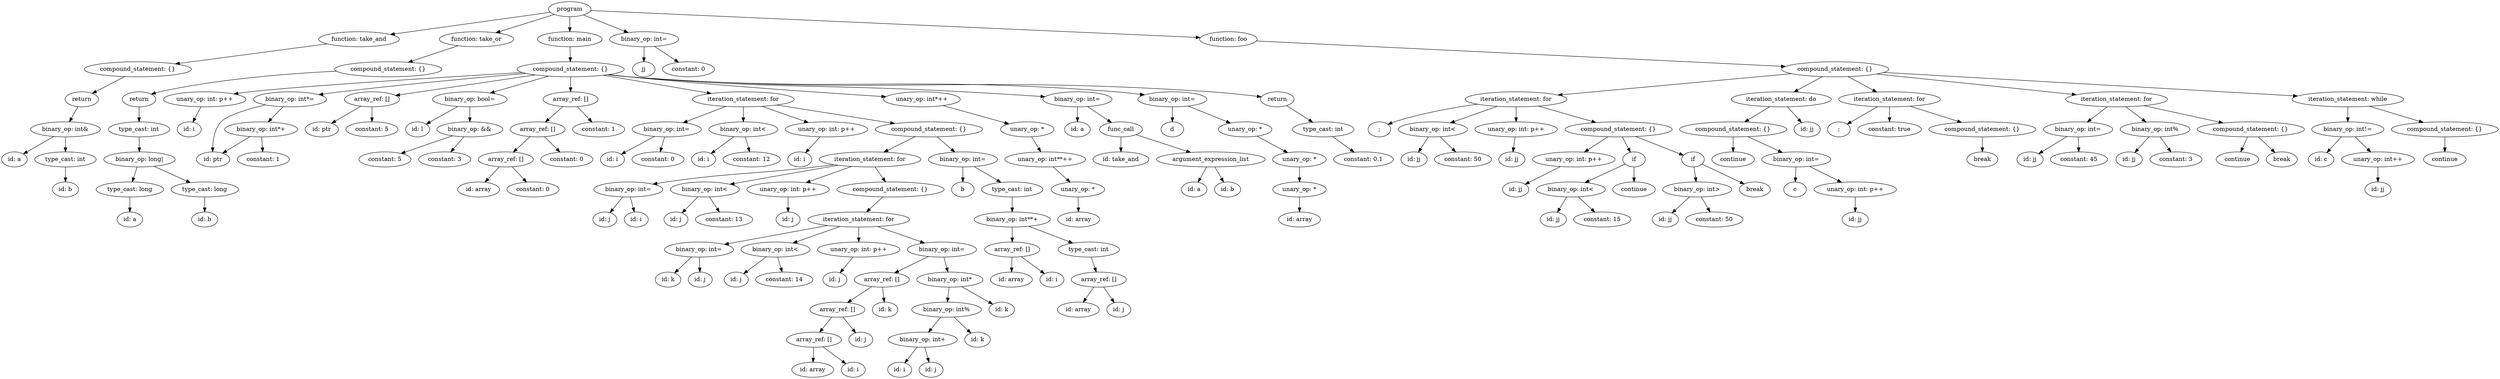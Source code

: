 strict digraph "" {
	graph [bb="0,0,4975.7,900"];
	node [label="\N"];
	236	[height=0.5,
		label=program,
		pos="1158,882",
		width=1.1389];
	16	[height=0.5,
		label="function: take_and",
		pos="751,810",
		width=2.1304];
	236 -> 16	[pos="e,810.97,821.31 1120.4,874.54 1052.4,862.84 907.73,837.96 820.99,823.04"];
	35	[height=0.5,
		label="function: take_or",
		pos="976,810",
		width=1.9861];
	236 -> 35	[pos="e,1013.3,825.36 1127.9,869.44 1099.4,858.45 1055.9,841.75 1022.8,829.01"];
	170	[height=0.5,
		label="function: main",
		pos="1158,810",
		width=1.7512];
	236 -> 170	[pos="e,1158,828.1 1158,863.7 1158,855.98 1158,846.71 1158,838.11"];
	175	[height=0.5,
		label="binary_op: int=",
		pos="1305,810",
		width=1.8234];
	236 -> 175	[pos="e,1273.6,825.94 1185,868.16 1207.2,857.59 1239,842.44 1264.3,830.39"];
	235	[height=0.5,
		label="function: foo",
		pos="2535,810",
		width=1.5707];
	236 -> 235	[pos="e,2479.4,813.82 1198.5,878.94 1392.5,869.08 2227.9,826.61 2469.4,814.33"];
	15	[height=0.5,
		label="compound_statement: {}",
		pos="368,738",
		width=2.7984];
	16 -> 15	[pos="e,435.62,751.36 692.41,798.29 626.37,786.22 518.7,766.54 445.69,753.2"];
	34	[height=0.5,
		label="compound_statement: {}",
		pos="822,738",
		width=2.7984];
	35 -> 34	[pos="e,857.12,754.97 942.96,793.98 920.65,783.84 890.93,770.33 866.53,759.24"];
	169	[height=0.5,
		label="compound_statement: {}",
		pos="1159,738",
		width=2.7984];
	170 -> 169	[pos="e,1158.8,756.1 1158.2,791.7 1158.4,783.98 1158.5,774.71 1158.6,766.11"];
	173	[height=0.5,
		label=jj,
		pos="1305,738",
		width=0.75];
	175 -> 173	[pos="e,1305,756.1 1305,791.7 1305,783.98 1305,774.71 1305,766.11"];
	174	[height=0.5,
		label="constant: 0",
		pos="1400,738",
		width=1.375];
	175 -> 174	[pos="e,1379.1,754.43 1327,792.76 1340,783.2 1356.6,770.98 1370.7,760.61"];
	234	[height=0.5,
		label="compound_statement: {}",
		pos="3697,738",
		width=2.7984];
	235 -> 234	[pos="e,3603,744.66 2590.3,805.67 2772.1,794.72 3353.9,759.67 3593,745.27"];
	14	[height=0.5,
		label=return,
		pos="161,666",
		width=0.88889];
	15 -> 14	[pos="e,187.79,676.06 323.08,721.81 285.53,709.11 232.63,691.22 197.61,679.38"];
	33	[height=0.5,
		label=return,
		pos="274,666",
		width=0.88889];
	34 -> 33	[pos="e,297.89,678.26 722.38,735.04 619.05,731.06 453.53,719.17 315,684 312.52,683.37 309.99,682.62 307.46,681.78"];
	64	[height=0.5,
		label="unary_op: int: p++",
		pos="402,666",
		width=2.1667];
	169 -> 64	[pos="e,457.54,678.83 1068.1,730.09 891.65,716.63 517.2,687.86 489,684 481.98,683.04 474.66,681.87 467.39,680.61"];
	68	[height=0.5,
		label="binary_op: int*=",
		pos="568,666",
		width=1.9498];
	169 -> 68	[pos="e,627.16,675.72 1074.3,728.2 979.89,718.24 822.89,701.14 688,684 671.58,681.91 653.92,679.5 637.33,677.17"];
	71	[height=0.5,
		label="array_ref: []",
		pos="751,666",
		width=1.5];
	169 -> 71	[pos="e,797.99,675.06 1088.9,724.97 1009.4,711.34 881.54,689.4 808,676.78"];
	79	[height=0.5,
		label="binary_op: bool=",
		pos="957,666",
		width=2.004];
	169 -> 79	[pos="e,997.45,681.02 1114.7,721.64 1082.9,710.61 1039.9,695.74 1006.9,684.3"];
	86	[height=0.5,
		label="array_ref: []",
		pos="1159,666",
		width=1.5];
	169 -> 86	[pos="e,1159,684.1 1159,719.7 1159,711.98 1159,702.71 1159,694.11"];
	144	[height=0.5,
		label="iteration_statement: for",
		pos="1499,666",
		width=2.5998];
	169 -> 144	[pos="e,1437.5,679.67 1222.6,723.92 1280.8,711.92 1367,694.18 1427.6,681.7"];
	149	[height=0.5,
		label="unary_op: int*++",
		pos="1852,666",
		width=2.0417];
	169 -> 149	[pos="e,1782.3,671.92 1230.5,725.28 1243.3,723.38 1256.5,721.53 1269,720 1448.3,698.02 1659.6,681.02 1772.1,672.67"];
	157	[height=0.5,
		label="binary_op: int=",
		pos="2156,666",
		width=1.8234];
	169 -> 157	[pos="e,2093.8,672.13 1229.3,725.08 1242.5,723.14 1256.1,721.34 1269,720 1563.4,689.36 1638.6,703.3 1934,684 1984,680.73 2040.3,676.42 \
2083.7,672.95"];
	165	[height=0.5,
		label="binary_op: int=",
		pos="2393,666",
		width=1.8234];
	169 -> 165	[pos="e,2334.2,674.13 1228.7,724.99 1242,723.04 1255.9,721.25 1269,720 1694.9,679.26 1804.2,714.34 2231,684 2261.7,681.82 2295.5,678.43 \
2324.3,675.24"];
	168	[height=0.5,
		label=return,
		pos="2622,666",
		width=0.88889];
	169 -> 168	[pos="e,2591.1,671.15 1228.7,724.91 1242,722.97 1255.9,721.2 1269,720 1799.9,671.19 1936.2,721.28 2468,684 2506.5,681.3 2550.1,676.3 2581.1,\
672.42"];
	198	[height=0.5,
		label="iteration_statement: for",
		pos="3060,666",
		width=2.5998];
	234 -> 198	[pos="e,3139.3,675.71 3613.7,727.85 3493.7,714.66 3272.9,690.39 3149.5,676.83"];
	208	[height=0.5,
		label="iteration_statement: do",
		pos="3595,666",
		width=2.5694];
	234 -> 208	[pos="e,3619,683.47 3672.8,720.41 3659.2,711.08 3642.1,699.32 3627.4,689.2"];
	213	[height=0.5,
		label="iteration_statement: for",
		pos="3799,666",
		width=2.5998];
	234 -> 213	[pos="e,3775,683.47 3721.2,720.41 3734.8,711.08 3751.9,699.32 3766.6,689.2"];
	223	[height=0.5,
		label="iteration_statement: for",
		pos="4236,666",
		width=2.5998];
	234 -> 223	[pos="e,4160.8,676.77 3776,726.75 3876,713.75 4047.7,691.45 4150.7,678.08"];
	233	[height=0.5,
		label="iteration_statement: while",
		pos="4687,666",
		width=2.8525];
	234 -> 233	[pos="e,4593.8,673.59 3788.8,730.51 3973.6,717.44 4389.5,688.03 4583.6,674.31"];
	13	[height=0.5,
		label="binary_op: int&",
		pos="130,594",
		width=1.8776];
	14 -> 13	[pos="e,137.51,611.96 153.65,648.41 150.08,640.34 145.69,630.43 141.67,621.35"];
	32	[height=0.5,
		label="type_cast: int",
		pos="274,594",
		width=1.6111];
	33 -> 32	[pos="e,274,612.1 274,647.7 274,639.98 274,630.71 274,622.11"];
	63	[height=0.5,
		label="id: i",
		pos="377,594",
		width=0.75];
	64 -> 63	[pos="e,382.94,611.62 395.82,647.7 392.96,639.7 389.51,630.02 386.34,621.15"];
	65	[height=0.5,
		label="id: ptr",
		pos="432,522",
		width=0.90278];
	68 -> 65	[pos="e,431.29,540.34 517.34,653.37 493.87,645.47 467.57,632.58 451,612 437.1,594.74 432.73,569.68 431.62,550.54"];
	67	[height=0.5,
		label="binary_op: int*+",
		pos="530,594",
		width=1.9498];
	68 -> 67	[pos="e,539.38,612.28 558.8,648.05 554.43,640.01 549.11,630.2 544.24,621.23"];
	69	[height=0.5,
		label="id: ptr",
		pos="651,594",
		width=0.90278];
	71 -> 69	[pos="e,670.43,608.6 728.81,649.46 714.05,639.13 694.55,625.48 678.76,614.43"];
	70	[height=0.5,
		label="constant: 5",
		pos="751,594",
		width=1.375];
	71 -> 70	[pos="e,751,612.1 751,647.7 751,639.98 751,630.71 751,622.11"];
	75	[height=0.5,
		label="id: l",
		pos="846,594",
		width=0.75];
	79 -> 75	[pos="e,864.86,606.9 931.81,649.12 914.49,638.19 891.49,623.69 873.66,612.44"];
	78	[height=0.5,
		label="binary_op: &&",
		pos="957,594",
		width=1.8234];
	79 -> 78	[pos="e,957,612.1 957,647.7 957,639.98 957,630.71 957,622.11"];
	84	[height=0.5,
		label="array_ref: []",
		pos="1095,594",
		width=1.5];
	86 -> 84	[pos="e,1110.1,611.47 1143.8,648.41 1135.8,639.61 1125.7,628.63 1116.9,618.92"];
	85	[height=0.5,
		label="constant: 1",
		pos="1217,594",
		width=1.375];
	86 -> 85	[pos="e,1203.4,611.47 1172.7,648.41 1180,639.69 1189,628.85 1196.9,619.21"];
	89	[height=0.5,
		label="binary_op: int=",
		pos="1350,594",
		width=1.8234];
	144 -> 89	[pos="e,1381.6,609.86 1465.2,649.12 1443.2,638.76 1414.3,625.19 1390.9,614.23"];
	92	[height=0.5,
		label="binary_op: int<",
		pos="1499,594",
		width=1.8234];
	144 -> 92	[pos="e,1499,612.1 1499,647.7 1499,639.98 1499,630.71 1499,622.11"];
	94	[height=0.5,
		label="unary_op: int: p++",
		pos="1661,594",
		width=2.1667];
	144 -> 94	[pos="e,1625.9,610.18 1535.4,649.29 1559.3,638.93 1590.9,625.28 1616.4,614.26"];
	143	[height=0.5,
		label="compound_statement: {}",
		pos="1858,594",
		width=2.7984];
	144 -> 143	[pos="e,1792.5,607.76 1562.4,652.65 1623.9,640.64 1717.4,622.41 1782.7,609.68"];
	148	[height=0.5,
		label="unary_op: *",
		pos="2054,594",
		width=1.4861];
	149 -> 148	[pos="e,2017.9,607.5 1892.9,650.83 1926.2,639.27 1973.4,622.94 2008,610.92"];
	150	[height=0.5,
		label="id: a",
		pos="2156,594",
		width=0.75];
	157 -> 150	[pos="e,2156,612.1 2156,647.7 2156,639.98 2156,630.71 2156,622.11"];
	156	[height=0.5,
		label=func_call,
		pos="2247,594",
		width=1.2096];
	157 -> 156	[pos="e,2227.3,610.19 2177.1,648.76 2189.6,639.13 2205.7,626.81 2219.2,616.39"];
	160	[height=0.5,
		label=d,
		pos="2393,594",
		width=0.75];
	165 -> 160	[pos="e,2393,612.1 2393,647.7 2393,639.98 2393,630.71 2393,622.11"];
	164	[height=0.5,
		label="unary_op: *",
		pos="2512,594",
		width=1.4861];
	165 -> 164	[pos="e,2486.5,610.01 2419.4,649.46 2436.6,639.36 2459.2,626.07 2477.7,615.16"];
	167	[height=0.5,
		label="type_cast: int",
		pos="2670,594",
		width=1.6111];
	168 -> 167	[pos="e,2658.3,612.12 2633.1,648.76 2638.9,640.35 2646.1,629.89 2652.6,620.44"];
	179	[height=0.5,
		label=";",
		pos="2787,594",
		width=0.75];
	198 -> 179	[pos="e,2807.6,605.69 2991.2,653.78 2943.3,644.96 2878.3,630.99 2823,612 2821.1,611.34 2819.1,610.62 2817.2,609.84"];
	182	[height=0.5,
		label="binary_op: int<",
		pos="2898,594",
		width=1.8234];
	198 -> 182	[pos="e,2931.7,609.58 3023.6,649.29 2999.2,638.75 2967,624.81 2941.3,613.69"];
	184	[height=0.5,
		label="unary_op: int: p++",
		pos="3060,594",
		width=2.1667];
	198 -> 184	[pos="e,3060,612.1 3060,647.7 3060,639.98 3060,630.71 3060,622.11"];
	197	[height=0.5,
		label="compound_statement: {}",
		pos="3257,594",
		width=2.7984];
	198 -> 197	[pos="e,3214,610.28 3102.7,649.81 3132.6,639.21 3172.6,624.99 3204.4,613.69"];
	206	[height=0.5,
		label="compound_statement: {}",
		pos="3476,594",
		width=2.7984];
	208 -> 206	[pos="e,3503.9,611.39 3567.4,648.76 3551.1,639.2 3530.4,626.99 3512.8,616.62"];
	207	[height=0.5,
		label="id: jj",
		pos="3622,594",
		width=0.76389];
	208 -> 207	[pos="e,3615.6,611.62 3601.7,647.7 3604.8,639.7 3608.5,630.02 3611.9,621.15"];
	209	[height=0.5,
		label=";",
		pos="3695,594",
		width=0.75];
	213 -> 209	[pos="e,3713.4,607.37 3774.6,648.59 3758.8,637.95 3738.2,624.08 3721.9,613.12"];
	210	[height=0.5,
		label="constant: true",
		pos="3799,594",
		width=1.625];
	213 -> 210	[pos="e,3799,612.1 3799,647.7 3799,639.98 3799,630.71 3799,622.11"];
	212	[height=0.5,
		label="compound_statement: {}",
		pos="3976,594",
		width=2.7984];
	213 -> 212	[pos="e,3936.5,610.61 3838.3,649.46 3864.4,639.12 3899,625.46 3926.9,614.4"];
	216	[height=0.5,
		label="binary_op: int=",
		pos="4160,594",
		width=1.8234];
	223 -> 216	[pos="e,4178,611.55 4217.6,648.05 4207.9,639.13 4195.9,628.06 4185.3,618.34"];
	219	[height=0.5,
		label="binary_op: int%",
		pos="4312,594",
		width=1.8957];
	223 -> 219	[pos="e,4294,611.55 4254.4,648.05 4264.1,639.13 4276.1,628.06 4286.7,618.34"];
	222	[height=0.5,
		label="compound_statement: {}",
		pos="4499,594",
		width=2.7984];
	223 -> 222	[pos="e,4445.1,609.33 4288.6,651 4330.8,639.76 4390.3,623.94 4435.2,611.98"];
	230	[height=0.5,
		label="binary_op: int!=",
		pos="4687,594",
		width=1.9167];
	233 -> 230	[pos="e,4687,612.1 4687,647.7 4687,639.98 4687,630.71 4687,622.11"];
	232	[height=0.5,
		label="compound_statement: {}",
		pos="4875,594",
		width=2.7984];
	233 -> 232	[pos="e,4833.4,610.49 4728.7,649.46 4756.8,639 4794.1,625.12 4824,614"];
	9	[height=0.5,
		label="id: a",
		pos="27,522",
		width=0.75];
	13 -> 9	[pos="e,45.388,535.5 106.37,576.94 90.735,566.31 70.195,552.36 53.928,541.3"];
	12	[height=0.5,
		label="type_cast: int",
		pos="130,522",
		width=1.6111];
	13 -> 12	[pos="e,130,540.1 130,575.7 130,567.98 130,558.71 130,550.11"];
	31	[height=0.5,
		label="binary_op: long|",
		pos="275,522",
		width=1.9167];
	32 -> 31	[pos="e,274.76,540.1 274.25,575.7 274.36,567.98 274.49,558.71 274.61,550.11"];
	67 -> 65	[pos="e,451.3,536.79 507.27,576.76 493.09,566.64 474.74,553.53 459.71,542.79"];
	66	[height=0.5,
		label="constant: 1",
		pos="532,522",
		width=1.375];
	67 -> 66	[pos="e,531.51,540.1 530.49,575.7 530.71,567.98 530.98,558.71 531.23,550.11"];
	76	[height=0.5,
		label="constant: 5",
		pos="776,522",
		width=1.375];
	78 -> 76	[pos="e,808.62,535.62 920.37,578.83 890.82,567.41 849.23,551.32 818.27,539.35"];
	77	[height=0.5,
		label="constant: 3",
		pos="893,522",
		width=1.375];
	78 -> 77	[pos="e,908.06,539.47 941.83,576.41 933.78,567.61 923.75,556.63 914.87,546.92"];
	82	[height=0.5,
		label="array_ref: []",
		pos="1015,522",
		width=1.5];
	84 -> 82	[pos="e,1033.5,539.15 1076.4,576.76 1065.9,567.58 1052.6,555.94 1041.1,545.84"];
	83	[height=0.5,
		label="constant: 0",
		pos="1137,522",
		width=1.375];
	84 -> 83	[pos="e,1126.9,539.79 1105.2,576.05 1110.1,567.8 1116.2,557.7 1121.7,548.54"];
	87	[height=0.5,
		label="id: i",
		pos="1232,522",
		width=0.75];
	89 -> 87	[pos="e,1251.5,534.58 1323.8,577.46 1304.9,566.27 1279.5,551.18 1260.2,539.72"];
	88	[height=0.5,
		label="constant: 0",
		pos="1327,522",
		width=1.375];
	89 -> 88	[pos="e,1332.7,540.28 1344.4,576.05 1341.8,568.18 1338.7,558.62 1335.8,549.79"];
	90	[height=0.5,
		label="id: i",
		pos="1422,522",
		width=0.75];
	92 -> 90	[pos="e,1437.3,536.88 1480.8,576.41 1470,566.62 1456.3,554.15 1444.8,543.72"];
	91	[height=0.5,
		label="constant: 12",
		pos="1521,522",
		width=1.5];
	92 -> 91	[pos="e,1515.6,540.28 1504.3,576.05 1506.8,568.26 1509.7,558.82 1512.5,550.08"];
	93	[height=0.5,
		label="id: i",
		pos="1620,522",
		width=0.75];
	94 -> 93	[pos="e,1629.6,539.31 1651.1,576.05 1646.2,567.68 1640.2,557.4 1634.7,548.13"];
	128	[height=0.5,
		label="iteration_statement: for",
		pos="1759,522",
		width=2.5998];
	143 -> 128	[pos="e,1782.3,539.47 1834.5,576.41 1821.5,567.17 1805,555.54 1790.8,545.49"];
	142	[height=0.5,
		label="binary_op: int=",
		pos="1936,522",
		width=1.8234];
	143 -> 142	[pos="e,1917.8,539.31 1876.9,576.05 1886.9,567.07 1899.3,555.9 1910.2,546.12"];
	147	[height=0.5,
		label="unary_op: int**++",
		pos="2097,522",
		width=2.1528];
	148 -> 147	[pos="e,2086.4,540.28 2064.4,576.05 2069.4,567.92 2075.5,558 2081.1,548.94"];
	151	[height=0.5,
		label="id: take_and",
		pos="2247,522",
		width=1.5];
	156 -> 151	[pos="e,2247,540.1 2247,575.7 2247,567.98 2247,558.71 2247,550.11"];
	153	[height=0.5,
		label=argument_expression_list,
		pos="2421,522",
		width=2.8194];
	156 -> 153	[pos="e,2381.9,538.74 2277.3,580.81 2303.5,570.27 2341.8,554.86 2372.3,542.6"];
	163	[height=0.5,
		label="unary_op: *",
		pos="2594,522",
		width=1.4861];
	164 -> 163	[pos="e,2575.2,539.06 2530.6,577.12 2541.4,567.87 2555.3,556.07 2567.2,545.84"];
	166	[height=0.5,
		label="constant: 0.1",
		pos="2722,522",
		width=1.5556];
	167 -> 166	[pos="e,2709.4,539.96 2682.3,576.41 2688.6,567.99 2696.3,557.58 2703.3,548.2"];
	180	[height=0.5,
		label="id: jj",
		pos="2824,522",
		width=0.76389];
	182 -> 180	[pos="e,2839.4,537.57 2880.5,576.41 2870.4,566.91 2857.7,554.88 2846.9,544.65"];
	181	[height=0.5,
		label="constant: 50",
		pos="2924,522",
		width=1.5];
	182 -> 181	[pos="e,2917.6,540.28 2904.3,576.05 2907.2,568.18 2910.8,558.62 2914,549.79"];
	183	[height=0.5,
		label="id: jj",
		pos="3024,522",
		width=0.76389];
	184 -> 183	[pos="e,3032.4,539.31 3051.3,576.05 3047,567.77 3041.8,557.62 3037.1,548.42"];
	186	[height=0.5,
		label="unary_op: int: p++",
		pos="3148,522",
		width=2.1667];
	197 -> 186	[pos="e,3173,539.07 3231.4,576.59 3216.6,567.04 3197.7,554.9 3181.6,544.58"];
	191	[height=0.5,
		label=if,
		pos="3271,522",
		width=0.75];
	197 -> 191	[pos="e,3267.6,540.1 3260.5,575.7 3262,567.98 3263.9,558.71 3265.6,550.11"];
	196	[height=0.5,
		label=if,
		pos="3390,522",
		width=0.75];
	197 -> 196	[pos="e,3369.3,533.92 3287.8,576.76 3309.6,565.3 3338.7,550.01 3360.2,538.67"];
	199	[height=0.5,
		label=continue,
		pos="3476,522",
		width=1.1389];
	206 -> 199	[pos="e,3476,540.1 3476,575.7 3476,567.98 3476,558.71 3476,550.11"];
	205	[height=0.5,
		label="binary_op: int=",
		pos="3601,522",
		width=1.8234];
	206 -> 205	[pos="e,3573.2,538.59 3505.3,576.59 3522.9,566.73 3545.5,554.09 3564.3,543.56"];
	211	[height=0.5,
		label=break,
		pos="3976,522",
		width=0.84854];
	212 -> 211	[pos="e,3976,540.1 3976,575.7 3976,567.98 3976,558.71 3976,550.11"];
	214	[height=0.5,
		label="id: jj",
		pos="4060,522",
		width=0.76389];
	216 -> 214	[pos="e,4078.1,535.66 4136.8,576.76 4121.7,566.2 4102,552.4 4086.3,541.42"];
	215	[height=0.5,
		label="constant: 45",
		pos="4160,522",
		width=1.5];
	216 -> 215	[pos="e,4160,540.1 4160,575.7 4160,567.98 4160,558.71 4160,550.11"];
	217	[height=0.5,
		label="id: jj",
		pos="4261,522",
		width=0.76389];
	219 -> 217	[pos="e,4272.5,538.83 4299.7,576.05 4293.3,567.38 4285.5,556.67 4278.6,547.15"];
	218	[height=0.5,
		label="constant: 3",
		pos="4356,522",
		width=1.375];
	219 -> 218	[pos="e,4345.4,539.79 4322.7,576.05 4327.8,567.8 4334.2,557.7 4339.9,548.54"];
	220	[height=0.5,
		label=continue,
		pos="4466,522",
		width=1.1389];
	222 -> 220	[pos="e,4473.9,539.79 4491,576.05 4487.2,567.97 4482.6,558.12 4478.3,549.11"];
	221	[height=0.5,
		label=break,
		pos="4556,522",
		width=0.84854];
	222 -> 221	[pos="e,4543.1,538.83 4512.8,576.05 4519.9,567.29 4528.8,556.45 4536.6,546.86"];
	227	[height=0.5,
		label="id: c",
		pos="4632,522",
		width=0.75];
	230 -> 227	[pos="e,4644.1,538.36 4673.7,576.05 4666.7,567.17 4658,556.14 4650.4,546.45"];
	229	[height=0.5,
		label="unary_op: int++",
		pos="4746,522",
		width=1.9167];
	230 -> 229	[pos="e,4731.8,539.79 4701.3,576.05 4708.5,567.54 4717.3,557.07 4725.2,547.68"];
	231	[height=0.5,
		label=continue,
		pos="4875,522",
		width=1.1389];
	232 -> 231	[pos="e,4875,540.1 4875,575.7 4875,567.98 4875,558.71 4875,550.11"];
	11	[height=0.5,
		label="id: b",
		pos="130,450",
		width=0.75];
	12 -> 11	[pos="e,130,468.1 130,503.7 130,495.98 130,486.71 130,478.11"];
	28	[height=0.5,
		label="type_cast: long",
		pos="258,450",
		width=1.7917];
	31 -> 28	[pos="e,262.15,468.1 270.8,503.7 268.9,495.9 266.62,486.51 264.52,477.83"];
	30	[height=0.5,
		label="type_cast: long",
		pos="405,450",
		width=1.7917];
	31 -> 30	[pos="e,376.68,466.25 303.85,505.46 322.66,495.34 347.4,482.02 367.7,471.09"];
	80	[height=0.5,
		label="id: array",
		pos="961,450",
		width=1.125];
	82 -> 80	[pos="e,973.71,467.47 1002.2,504.41 995.54,495.78 987.28,485.06 979.9,475.5"];
	81	[height=0.5,
		label="constant: 0",
		pos="1069,450",
		width=1.375];
	82 -> 81	[pos="e,1056.3,467.47 1027.8,504.41 1034.5,495.78 1042.7,485.06 1050.1,475.5"];
	97	[height=0.5,
		label="binary_op: int=",
		pos="1281,450",
		width=1.8234];
	128 -> 97	[pos="e,1328.2,462.64 1691.7,509.46 1679.9,507.54 1667.6,505.65 1656,504 1522.6,485.03 1487.7,491.12 1355,468 1349.6,467.05 1343.9,465.96 \
1338.3,464.8"];
	100	[height=0.5,
		label="binary_op: int<",
		pos="1430,450",
		width=1.8234];
	128 -> 100	[pos="e,1478.8,462.19 1697.3,508.44 1645.9,497.89 1570.6,482.27 1505,468 1499.7,466.85 1494.2,465.63 1488.7,464.4"];
	102	[height=0.5,
		label="unary_op: int: p++",
		pos="1592,450",
		width=2.1667];
	128 -> 102	[pos="e,1627.8,466.01 1721.9,505.46 1696.9,494.99 1663.8,481.1 1637.3,469.98"];
	127	[height=0.5,
		label="compound_statement: {}",
		pos="1789,450",
		width=2.7984];
	128 -> 127	[pos="e,1781.7,468.1 1766.4,503.7 1769.8,495.81 1773.9,486.3 1777.6,477.55"];
	131	[height=0.5,
		label=b,
		pos="1936,450",
		width=0.75];
	142 -> 131	[pos="e,1936,468.1 1936,503.7 1936,495.98 1936,486.71 1936,478.11"];
	141	[height=0.5,
		label="type_cast: int",
		pos="2040,450",
		width=1.6111];
	142 -> 141	[pos="e,2016.9,466.58 1959.6,505.12 1974.1,495.38 1992.8,482.8 2008.5,472.22"];
	146	[height=0.5,
		label="unary_op: *",
		pos="2172,450",
		width=1.4861];
	147 -> 146	[pos="e,2154.6,467.23 2114.8,504.41 2124.5,495.37 2136.6,484.03 2147.2,474.13"];
	152	[height=0.5,
		label="id: a",
		pos="2385,450",
		width=0.75];
	153 -> 152	[pos="e,2393.4,467.31 2412.3,504.05 2408,495.77 2402.8,485.62 2398.1,476.42"];
	154	[height=0.5,
		label="id: b",
		pos="2457,450",
		width=0.75];
	153 -> 154	[pos="e,2448.6,467.31 2429.7,504.05 2434,495.77 2439.2,485.62 2443.9,476.42"];
	162	[height=0.5,
		label="unary_op: *",
		pos="2594,450",
		width=1.4861];
	163 -> 162	[pos="e,2594,468.1 2594,503.7 2594,495.98 2594,486.71 2594,478.11"];
	185	[height=0.5,
		label="id: jj",
		pos="3035,450",
		width=0.76389];
	186 -> 185	[pos="e,3054.5,463.05 3122.1,504.94 3104.5,494.08 3081.4,479.73 3063.4,468.57"];
	189	[height=0.5,
		label="binary_op: int<",
		pos="3146,450",
		width=1.8234];
	191 -> 189	[pos="e,3173.5,466.39 3250.9,509.75 3232.5,499.43 3204.7,483.88 3182.4,471.37"];
	190	[height=0.5,
		label=continue,
		pos="3271,450",
		width=1.1389];
	191 -> 190	[pos="e,3271,468.1 3271,503.7 3271,495.98 3271,486.71 3271,478.11"];
	194	[height=0.5,
		label="binary_op: int>",
		pos="3396,450",
		width=1.8234];
	196 -> 194	[pos="e,3394.5,468.1 3391.5,503.7 3392.1,495.98 3392.9,486.71 3393.7,478.11"];
	195	[height=0.5,
		label=break,
		pos="3510,450",
		width=0.84854];
	196 -> 195	[pos="e,3488.9,463.28 3409.8,509.44 3428.9,498.3 3458.1,481.28 3480,468.48"];
	202	[height=0.5,
		label=c,
		pos="3596,450",
		width=0.75];
	205 -> 202	[pos="e,3597.2,468.1 3599.8,503.7 3599.2,495.98 3598.6,486.71 3597.9,478.11"];
	204	[height=0.5,
		label="unary_op: int: p++",
		pos="3719,450",
		width=2.1667];
	205 -> 204	[pos="e,3692.1,466.98 3627.2,505.46 3643.6,495.72 3665,483.03 3683,472.35"];
	228	[height=0.5,
		label="id: jj",
		pos="4746,450",
		width=0.76389];
	229 -> 228	[pos="e,4746,468.1 4746,503.7 4746,495.98 4746,486.71 4746,478.11"];
	27	[height=0.5,
		label="id: a",
		pos="258,378",
		width=0.75];
	28 -> 27	[pos="e,258,396.1 258,431.7 258,423.98 258,414.71 258,406.11"];
	29	[height=0.5,
		label="id: b",
		pos="405,378",
		width=0.75];
	30 -> 29	[pos="e,405,396.1 405,431.7 405,423.98 405,414.71 405,406.11"];
	95	[height=0.5,
		label="id: j",
		pos="1220,378",
		width=0.75];
	97 -> 95	[pos="e,1233.1,394.04 1266.5,432.41 1258.5,423.22 1248.5,411.67 1239.7,401.66"];
	96	[height=0.5,
		label="id: i",
		pos="1292,378",
		width=0.75];
	97 -> 96	[pos="e,1289.3,396.1 1283.7,431.7 1284.9,423.98 1286.4,414.71 1287.7,406.11"];
	98	[height=0.5,
		label="id: j",
		pos="1384,378",
		width=0.75];
	100 -> 98	[pos="e,1394.4,394.83 1418.9,432.05 1413.2,423.47 1406.3,412.89 1400.1,403.44"];
	99	[height=0.5,
		label="constant: 13",
		pos="1483,378",
		width=1.5];
	100 -> 99	[pos="e,1470.3,395.79 1442.8,432.05 1449.2,423.63 1457,413.28 1464.1,403.97"];
	101	[height=0.5,
		label="id: j",
		pos="1592,378",
		width=0.75];
	102 -> 101	[pos="e,1592,396.1 1592,431.7 1592,423.98 1592,414.71 1592,406.11"];
	126	[height=0.5,
		label="iteration_statement: for",
		pos="1731,378",
		width=2.5998];
	127 -> 126	[pos="e,1745.3,396.28 1775,432.05 1768,423.67 1759.5,413.38 1751.8,404.1"];
	140	[height=0.5,
		label="binary_op: int**+",
		pos="2041,378",
		width=2.0762];
	141 -> 140	[pos="e,2040.8,396.1 2040.2,431.7 2040.4,423.98 2040.5,414.71 2040.6,406.11"];
	145	[height=0.5,
		label="id: array",
		pos="2174,378",
		width=1.125];
	146 -> 145	[pos="e,2173.5,396.1 2172.5,431.7 2172.7,423.98 2173,414.71 2173.2,406.11"];
	161	[height=0.5,
		label="id: array",
		pos="2594,378",
		width=1.125];
	162 -> 161	[pos="e,2594,396.1 2594,431.7 2594,423.98 2594,414.71 2594,406.11"];
	187	[height=0.5,
		label="id: jj",
		pos="3096,378",
		width=0.76389];
	189 -> 187	[pos="e,3107.3,394.83 3133.9,432.05 3127.7,423.38 3120,412.67 3113.2,403.15"];
	188	[height=0.5,
		label="constant: 15",
		pos="3196,378",
		width=1.5];
	189 -> 188	[pos="e,3184,395.79 3158.1,432.05 3164.1,423.63 3171.5,413.28 3178.2,403.97"];
	192	[height=0.5,
		label="id: jj",
		pos="3371,378",
		width=0.76389];
	194 -> 192	[pos="e,3377,395.79 3389.9,432.05 3387.1,424.06 3383.6,414.33 3380.4,405.4"];
	193	[height=0.5,
		label="constant: 50",
		pos="3471,378",
		width=1.5];
	194 -> 193	[pos="e,3453.6,395.23 3413.8,432.41 3423.5,423.37 3435.6,412.03 3446.2,402.13"];
	203	[height=0.5,
		label="id: jj",
		pos="3719,378",
		width=0.76389];
	204 -> 203	[pos="e,3719,396.1 3719,431.7 3719,423.98 3719,414.71 3719,406.11"];
	105	[height=0.5,
		label="binary_op: int=",
		pos="1414,306",
		width=1.8234];
	126 -> 105	[pos="e,1463.5,317.92 1672.1,364 1615.4,351.48 1530.2,332.66 1473.4,320.11"];
	108	[height=0.5,
		label="binary_op: int<",
		pos="1569,306",
		width=1.8234];
	126 -> 108	[pos="e,1602.7,321.58 1694.6,361.29 1670.2,350.75 1638,336.81 1612.3,325.69"];
	110	[height=0.5,
		label="unary_op: int: p++",
		pos="1731,306",
		width=2.1667];
	126 -> 110	[pos="e,1731,324.1 1731,359.7 1731,351.98 1731,342.71 1731,334.11"];
	125	[height=0.5,
		label="binary_op: int=",
		pos="1893,306",
		width=1.8234];
	126 -> 125	[pos="e,1859.3,321.58 1767.4,361.29 1791.8,350.75 1824,336.81 1849.7,325.69"];
	134	[height=0.5,
		label="array_ref: []",
		pos="2044,306",
		width=1.5];
	140 -> 134	[pos="e,2043.3,324.1 2041.7,359.7 2042.1,351.98 2042.5,342.71 2042.8,334.11"];
	139	[height=0.5,
		label="type_cast: int",
		pos="2201,306",
		width=1.6111];
	140 -> 139	[pos="e,2168.9,321.04 2075.3,361.98 2100,351.18 2133.5,336.55 2159.6,325.1"];
	103	[height=0.5,
		label="id: k",
		pos="1342,234",
		width=0.75];
	105 -> 103	[pos="e,1357,249.57 1396.9,288.41 1387.2,278.91 1374.8,266.88 1364.3,256.65"];
	104	[height=0.5,
		label="id: j",
		pos="1414,234",
		width=0.75];
	105 -> 104	[pos="e,1414,252.1 1414,287.7 1414,279.98 1414,270.71 1414,262.11"];
	106	[height=0.5,
		label="id: j",
		pos="1486,234",
		width=0.75];
	108 -> 106	[pos="e,1502.1,248.56 1549.7,288.76 1537.9,278.76 1522.6,265.85 1509.9,255.19"];
	107	[height=0.5,
		label="constant: 14",
		pos="1585,234",
		width=1.5];
	108 -> 107	[pos="e,1581.1,252.1 1573,287.7 1574.7,279.98 1576.8,270.71 1578.8,262.11"];
	109	[height=0.5,
		label="id: j",
		pos="1684,234",
		width=0.75];
	110 -> 109	[pos="e,1694.6,250.83 1719.6,288.05 1713.8,279.38 1706.6,268.67 1700.2,259.15"];
	117	[height=0.5,
		label="array_ref: []",
		pos="1783,234",
		width=1.5];
	125 -> 117	[pos="e,1806.8,250.18 1868.3,289.29 1852.7,279.34 1832.3,266.35 1815.3,255.58"];
	124	[height=0.5,
		label="binary_op: int*",
		pos="1920,234",
		width=1.8056];
	125 -> 124	[pos="e,1913.3,252.28 1899.5,288.05 1902.6,280.18 1906.3,270.62 1909.7,261.79"];
	132	[height=0.5,
		label="id: array",
		pos="2044,234",
		width=1.125];
	134 -> 132	[pos="e,2044,252.1 2044,287.7 2044,279.98 2044,270.71 2044,262.11"];
	133	[height=0.5,
		label="id: i",
		pos="2130,234",
		width=0.75];
	134 -> 133	[pos="e,2113.5,248.47 2063.5,289.12 2076,278.96 2092.3,265.71 2105.6,254.86"];
	138	[height=0.5,
		label="array_ref: []",
		pos="2229,234",
		width=1.5];
	139 -> 138	[pos="e,2222.1,252.28 2207.8,288.05 2210.9,280.18 2214.8,270.62 2218.3,261.79"];
	115	[height=0.5,
		label="array_ref: []",
		pos="1690,162",
		width=1.5];
	117 -> 115	[pos="e,1711,178.82 1761.9,217.12 1749.3,207.63 1733.1,195.44 1719.3,185.03"];
	116	[height=0.5,
		label="id: k",
		pos="1789,162",
		width=0.75];
	117 -> 116	[pos="e,1787.5,180.1 1784.5,215.7 1785.1,207.98 1785.9,198.71 1786.7,190.11"];
	122	[height=0.5,
		label="binary_op: int%",
		pos="1914,162",
		width=1.8957];
	124 -> 122	[pos="e,1915.5,180.1 1918.5,215.7 1917.9,207.98 1917.1,198.71 1916.3,190.11"];
	123	[height=0.5,
		label="id: k",
		pos="2027,162",
		width=0.75];
	124 -> 123	[pos="e,2008.5,175.12 1944.3,217.12 1960.9,206.26 1982.9,191.87 2000,180.65"];
	136	[height=0.5,
		label="id: array",
		pos="2186,162",
		width=1.125];
	138 -> 136	[pos="e,2196.3,179.79 2218.6,216.05 2213.5,207.8 2207.3,197.7 2201.7,188.54"];
	137	[height=0.5,
		label="id: j",
		pos="2272,162",
		width=0.75];
	138 -> 137	[pos="e,2262.3,178.83 2239.4,216.05 2244.7,207.47 2251.2,196.89 2257,187.44"];
	113	[height=0.5,
		label="array_ref: []",
		pos="1641,90",
		width=1.5];
	115 -> 113	[pos="e,1652.9,107.96 1678.4,144.41 1672.5,135.99 1665.2,125.58 1658.6,116.2"];
	114	[height=0.5,
		label="id: j",
		pos="1740,90",
		width=0.75];
	115 -> 114	[pos="e,1728.9,106.51 1701.8,144.41 1708.2,135.53 1716.1,124.44 1723.1,114.67"];
	120	[height=0.5,
		label="binary_op: int+",
		pos="1871,90",
		width=1.8234];
	122 -> 120	[pos="e,1881.3,107.79 1903.6,144.05 1898.5,135.8 1892.3,125.7 1886.7,116.54"];
	121	[height=0.5,
		label="id: k",
		pos="1982,90",
		width=0.75];
	122 -> 121	[pos="e,1967.8,105.57 1930.1,144.41 1939.3,135 1950.8,123.12 1960.7,112.94"];
	111	[height=0.5,
		label="id: array",
		pos="1631,18",
		width=1.125];
	113 -> 111	[pos="e,1633.4,36.104 1638.5,71.697 1637.4,63.983 1636.1,54.712 1634.9,46.112"];
	112	[height=0.5,
		label="id: i",
		pos="1717,18",
		width=0.75];
	113 -> 112	[pos="e,1701.8,33.018 1658.6,72.765 1669.2,62.986 1682.9,50.432 1694.3,39.915"];
	118	[height=0.5,
		label="id: i",
		pos="1820,18",
		width=0.75];
	120 -> 118	[pos="e,1831.5,34.829 1858.7,72.055 1852.3,63.381 1844.5,52.669 1837.6,43.147"];
	119	[height=0.5,
		label="id: j",
		pos="1892,18",
		width=0.75];
	120 -> 119	[pos="e,1886.9,36.104 1876.2,71.697 1878.5,63.898 1881.3,54.509 1884,45.829"];
}
